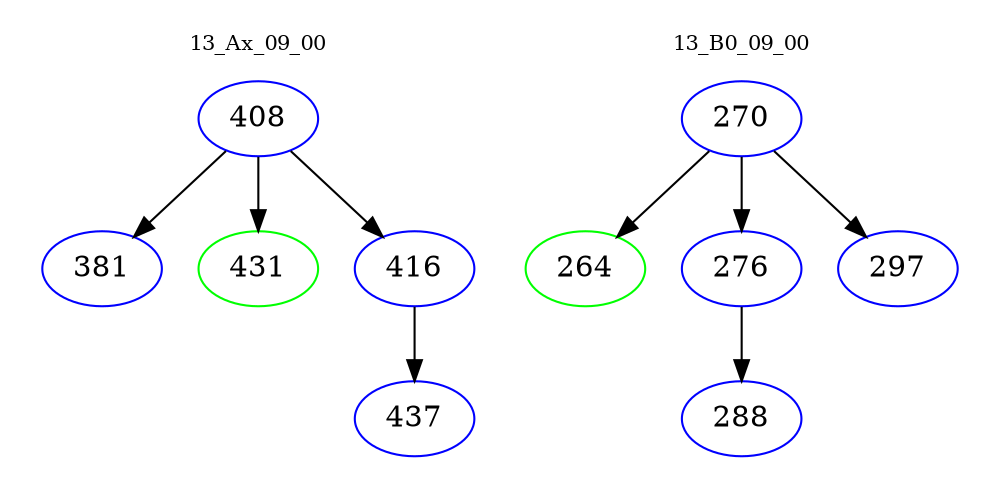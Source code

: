 digraph{
subgraph cluster_0 {
color = white
label = "13_Ax_09_00";
fontsize=10;
T0_408 [label="408", color="blue"]
T0_408 -> T0_381 [color="black"]
T0_381 [label="381", color="blue"]
T0_408 -> T0_431 [color="black"]
T0_431 [label="431", color="green"]
T0_408 -> T0_416 [color="black"]
T0_416 [label="416", color="blue"]
T0_416 -> T0_437 [color="black"]
T0_437 [label="437", color="blue"]
}
subgraph cluster_1 {
color = white
label = "13_B0_09_00";
fontsize=10;
T1_270 [label="270", color="blue"]
T1_270 -> T1_264 [color="black"]
T1_264 [label="264", color="green"]
T1_270 -> T1_276 [color="black"]
T1_276 [label="276", color="blue"]
T1_276 -> T1_288 [color="black"]
T1_288 [label="288", color="blue"]
T1_270 -> T1_297 [color="black"]
T1_297 [label="297", color="blue"]
}
}
